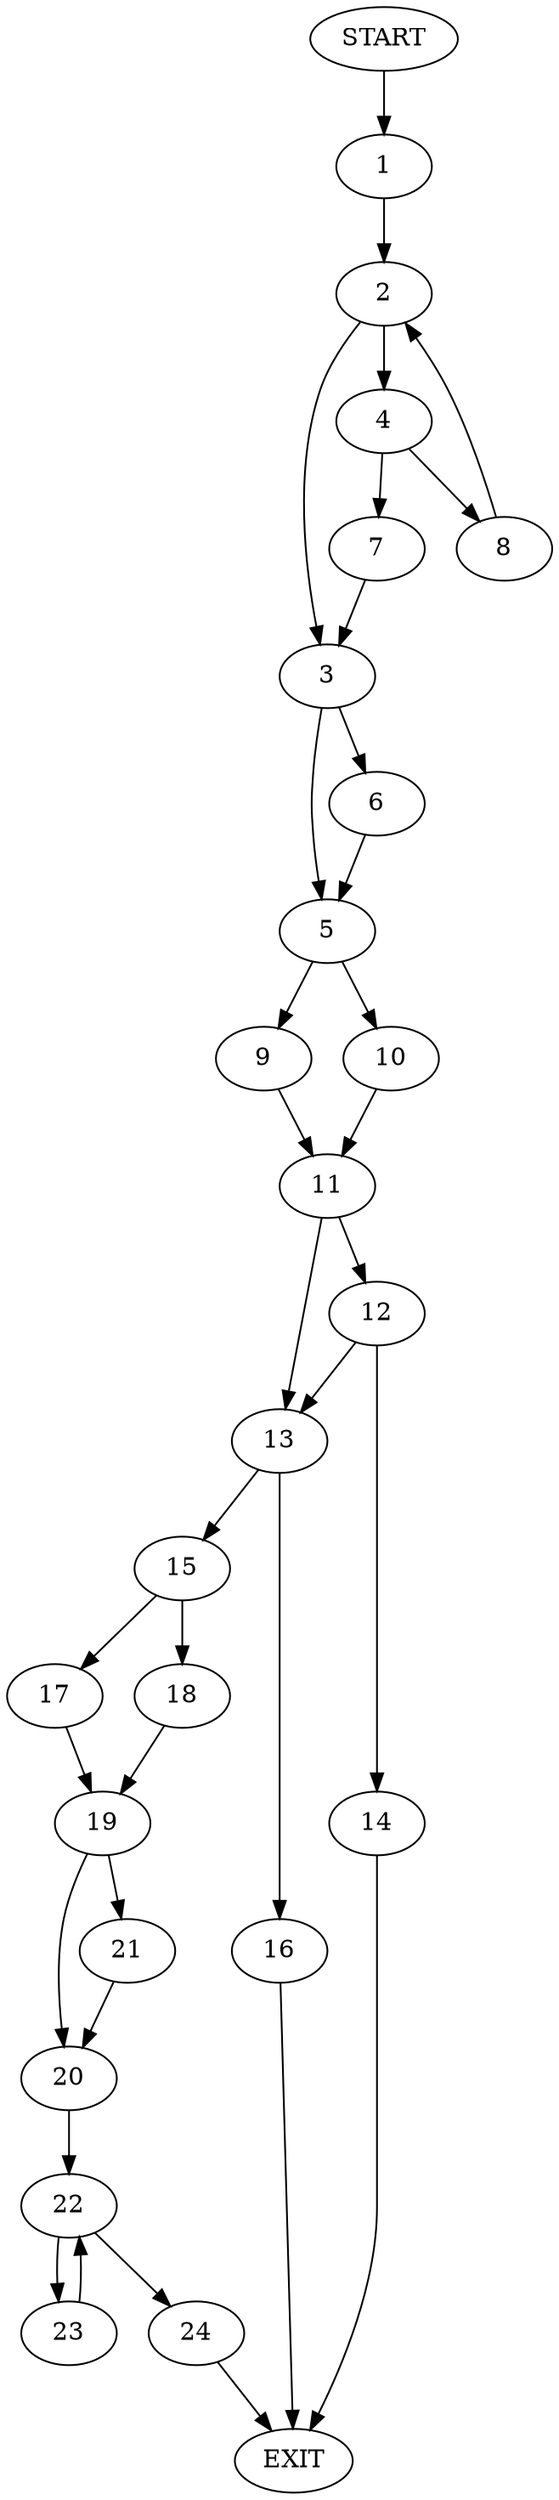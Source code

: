 digraph {
0 [label="START"]
25 [label="EXIT"]
0 -> 1
1 -> 2
2 -> 3
2 -> 4
3 -> 5
3 -> 6
4 -> 7
4 -> 8
8 -> 2
7 -> 3
5 -> 9
5 -> 10
6 -> 5
10 -> 11
9 -> 11
11 -> 12
11 -> 13
12 -> 14
12 -> 13
13 -> 15
13 -> 16
14 -> 25
15 -> 17
15 -> 18
16 -> 25
18 -> 19
17 -> 19
19 -> 20
19 -> 21
21 -> 20
20 -> 22
22 -> 23
22 -> 24
24 -> 25
23 -> 22
}
